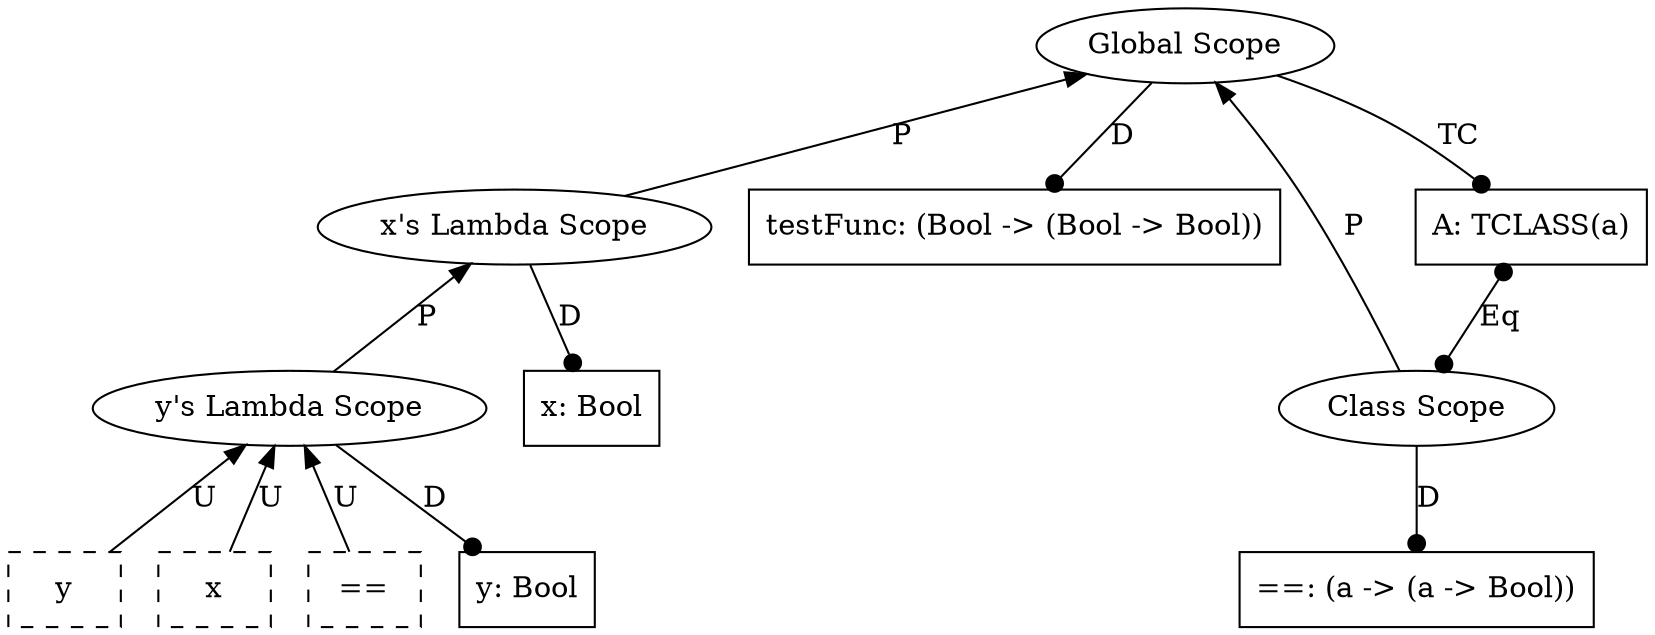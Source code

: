 graph {
    11 [label=y
       ,shape=box
       ,style=dashed];
    10 [label=x
       ,shape=box
       ,style=dashed];
    9 [label="=="
      ,shape=box
      ,style=dashed];
    8 [label="y: Bool",shape=box];
    7 [label="y's Lambda Scope"
      ,shape=ellipse];
    6 [label="x: Bool",shape=box];
    5 [label="x's Lambda Scope"
      ,shape=ellipse];
    4 [label="testFunc: (Bool -> (Bool -> Bool))"
      ,shape=box];
    3 [label="==: (a -> (a -> Bool))"
      ,shape=box];
    2 [label="Class Scope"
      ,shape=ellipse];
    1 [label="A: TCLASS(a)"
      ,shape=box];
    0 [label="Global Scope"
      ,shape=ellipse];
    7 -- 11 [label=U,dir=back];
    7 -- 10 [label=U,dir=back];
    7 -- 9 [label=U,dir=back];
    7 -- 8 [label=D
           ,dir=forward
           ,arrowhead=dot];
    5 -- 7 [label=P,dir=back];
    5 -- 6 [label=D
           ,dir=forward
           ,arrowhead=dot];
    0 -- 5 [label=P,dir=back];
    0 -- 4 [label=D
           ,dir=forward
           ,arrowhead=dot];
    2 -- 3 [label=D
           ,dir=forward
           ,arrowhead=dot];
    1 -- 2 [label=Eq
           ,dir=both
           ,arrowhead=dot
           ,arrowtail=dot];
    0 -- 2 [label=P,dir=back];
    0 -- 1 [label=TC
           ,dir=forward
           ,arrowhead=dot];
}
